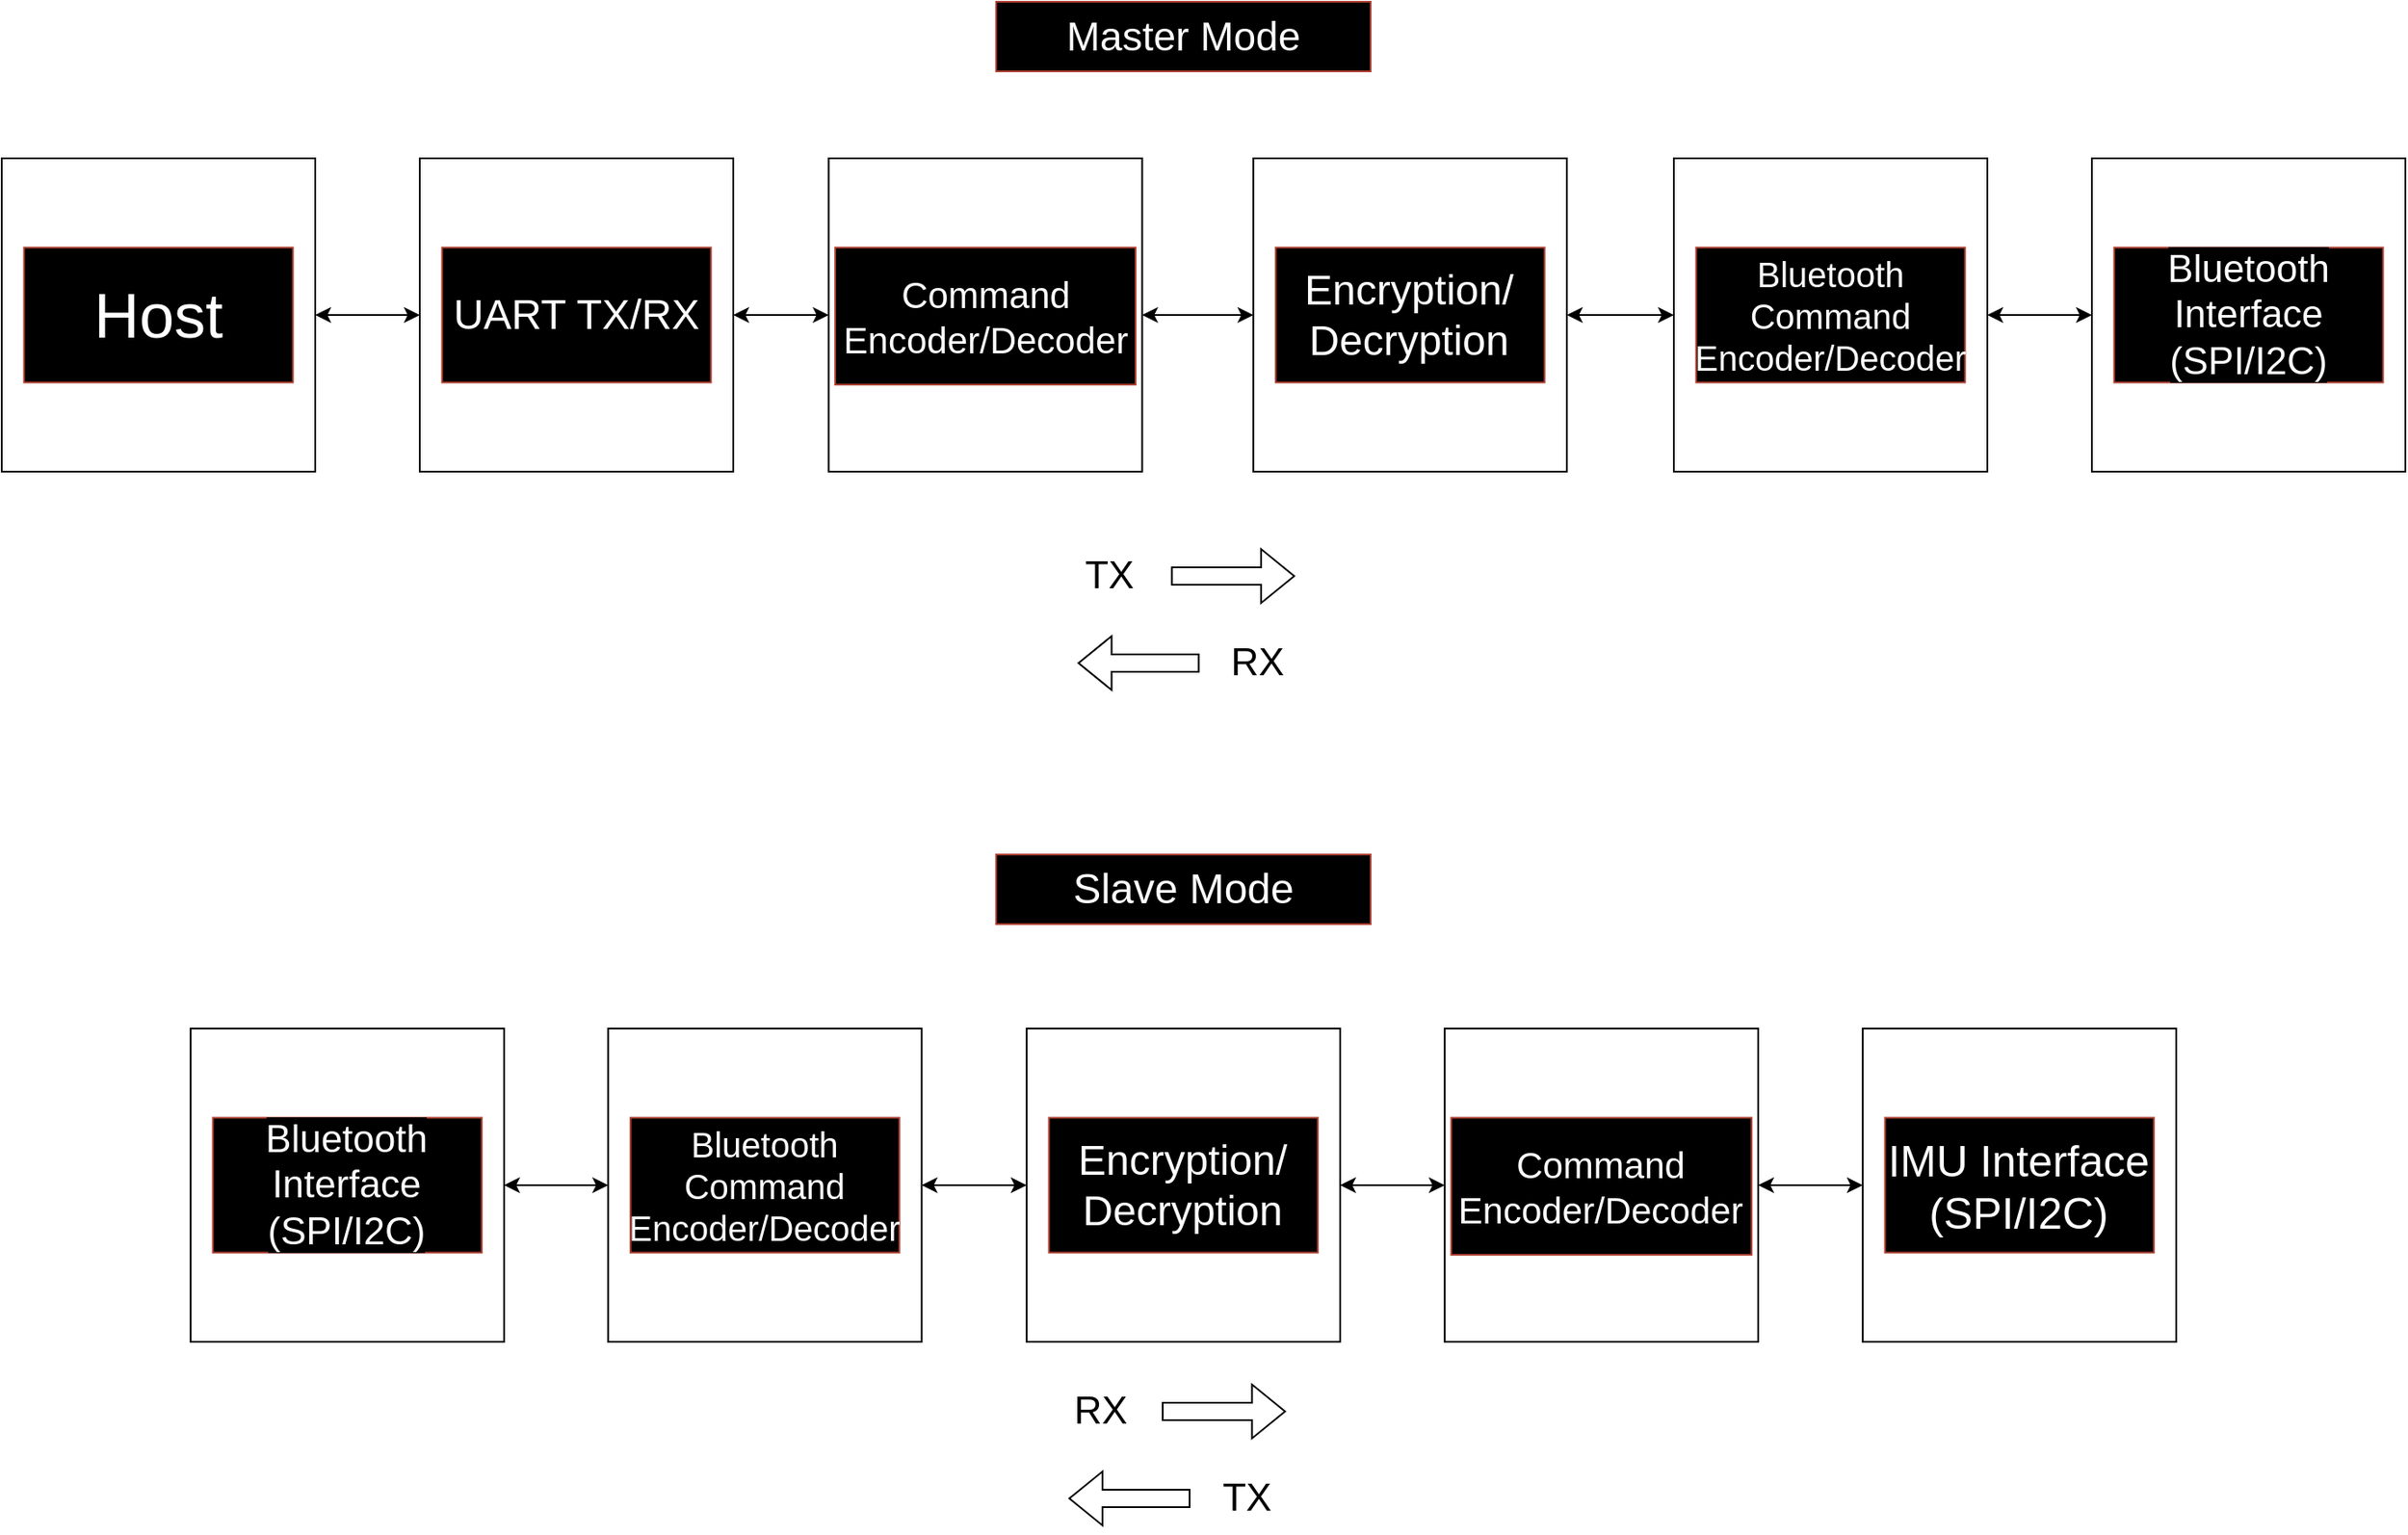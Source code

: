 <mxfile version="22.0.4" type="device">
  <diagram name="Page-1" id="IiBHPubRIJhhDQsWKsMC">
    <mxGraphModel dx="792" dy="1132" grid="1" gridSize="10" guides="1" tooltips="1" connect="1" arrows="1" fold="1" page="1" pageScale="1" pageWidth="850" pageHeight="1100" math="0" shadow="0">
      <root>
        <mxCell id="0" />
        <mxCell id="1" parent="0" />
        <mxCell id="DzXna4c_Wik_IqMQuETI-1" value="" style="whiteSpace=wrap;html=1;aspect=fixed;" parent="1" vertex="1">
          <mxGeometry x="30" y="210" width="180" height="180" as="geometry" />
        </mxCell>
        <mxCell id="DzXna4c_Wik_IqMQuETI-2" value="" style="whiteSpace=wrap;html=1;aspect=fixed;" parent="1" vertex="1">
          <mxGeometry x="748.59" y="210" width="180" height="180" as="geometry" />
        </mxCell>
        <mxCell id="DzXna4c_Wik_IqMQuETI-3" value="" style="whiteSpace=wrap;html=1;aspect=fixed;" parent="1" vertex="1">
          <mxGeometry x="270" y="210" width="180" height="180" as="geometry" />
        </mxCell>
        <mxCell id="DzXna4c_Wik_IqMQuETI-4" value="" style="whiteSpace=wrap;html=1;aspect=fixed;" parent="1" vertex="1">
          <mxGeometry x="504.75" y="210" width="180" height="180" as="geometry" />
        </mxCell>
        <mxCell id="DzXna4c_Wik_IqMQuETI-6" value="" style="whiteSpace=wrap;html=1;aspect=fixed;" parent="1" vertex="1">
          <mxGeometry x="1230" y="210" width="180" height="180" as="geometry" />
        </mxCell>
        <mxCell id="DzXna4c_Wik_IqMQuETI-7" value="" style="whiteSpace=wrap;html=1;aspect=fixed;" parent="1" vertex="1">
          <mxGeometry x="990" y="210" width="180" height="180" as="geometry" />
        </mxCell>
        <mxCell id="DzXna4c_Wik_IqMQuETI-8" value="" style="endArrow=classic;startArrow=classic;html=1;rounded=0;exitX=1;exitY=0.5;exitDx=0;exitDy=0;entryX=0;entryY=0.5;entryDx=0;entryDy=0;" parent="1" source="DzXna4c_Wik_IqMQuETI-1" target="DzXna4c_Wik_IqMQuETI-3" edge="1">
          <mxGeometry width="50" height="50" relative="1" as="geometry">
            <mxPoint x="230" y="320" as="sourcePoint" />
            <mxPoint x="240" y="330" as="targetPoint" />
          </mxGeometry>
        </mxCell>
        <mxCell id="DzXna4c_Wik_IqMQuETI-9" value="&lt;font style=&quot;background-color: rgb(0, 0, 0); font-size: 23px;&quot; color=&quot;#ffffff&quot;&gt;Master Mode&lt;/font&gt;" style="text;align=center;html=1;verticalAlign=middle;whiteSpace=wrap;rounded=0;fillColor=#000000;strokeColor=#ae4132;" parent="1" vertex="1">
          <mxGeometry x="600.92" y="120" width="215" height="40" as="geometry" />
        </mxCell>
        <mxCell id="DzXna4c_Wik_IqMQuETI-11" value="&lt;font style=&quot;background-color: rgb(0, 0, 0); font-size: 36px;&quot; color=&quot;#ffffff&quot;&gt;Host&lt;/font&gt;" style="text;align=center;html=1;verticalAlign=middle;whiteSpace=wrap;rounded=0;fillColor=#000000;strokeColor=#ae4132;fontSize=36;" parent="1" vertex="1">
          <mxGeometry x="42.81" y="261.25" width="154.37" height="77.5" as="geometry" />
        </mxCell>
        <mxCell id="DzXna4c_Wik_IqMQuETI-13" value="&lt;font style=&quot;background-color: rgb(0, 0, 0); font-size: 21px;&quot; color=&quot;#ffffff&quot;&gt;Command Encoder/Decoder&lt;/font&gt;" style="text;align=center;html=1;verticalAlign=middle;whiteSpace=wrap;rounded=0;fillColor=#000000;strokeColor=#ae4132;" parent="1" vertex="1">
          <mxGeometry x="508.53" y="261.25" width="172.43" height="78.75" as="geometry" />
        </mxCell>
        <mxCell id="DzXna4c_Wik_IqMQuETI-14" value="&lt;font style=&quot;background-color: rgb(0, 0, 0); font-size: 24px;&quot; color=&quot;#ffffff&quot;&gt;UART TX/RX&lt;/font&gt;" style="text;align=center;html=1;verticalAlign=middle;whiteSpace=wrap;rounded=0;fillColor=#000000;strokeColor=#ae4132;" parent="1" vertex="1">
          <mxGeometry x="282.81" y="261.25" width="154.37" height="77.5" as="geometry" />
        </mxCell>
        <mxCell id="DzXna4c_Wik_IqMQuETI-17" value="&lt;font style=&quot;background-color: rgb(0, 0, 0); font-size: 24px;&quot; color=&quot;#ffffff&quot;&gt;&lt;font style=&quot;font-size: 24px;&quot;&gt;Encryption/&lt;br&gt;Decryption&lt;/font&gt;&lt;br&gt;&lt;/font&gt;" style="text;align=center;html=1;verticalAlign=middle;whiteSpace=wrap;rounded=0;fillColor=#000000;strokeColor=#ae4132;" parent="1" vertex="1">
          <mxGeometry x="761.41" y="261.25" width="154.37" height="77.5" as="geometry" />
        </mxCell>
        <mxCell id="DzXna4c_Wik_IqMQuETI-18" value="&lt;font style=&quot;font-size: 20px;&quot; color=&quot;#ffffff&quot;&gt;Bluetooth Command Encoder/Decoder&lt;/font&gt;" style="text;align=center;html=1;verticalAlign=middle;whiteSpace=wrap;rounded=0;fillColor=#000000;strokeColor=#ae4132;" parent="1" vertex="1">
          <mxGeometry x="1002.81" y="261.25" width="154.37" height="77.5" as="geometry" />
        </mxCell>
        <mxCell id="DzXna4c_Wik_IqMQuETI-20" value="&lt;font style=&quot;background-color: rgb(0, 0, 0); font-size: 22px;&quot; color=&quot;#ffffff&quot;&gt;Bluetooth Interface (SPI/I2C)&lt;/font&gt;" style="text;align=center;html=1;verticalAlign=middle;whiteSpace=wrap;rounded=0;fillColor=#000000;strokeColor=#ae4132;" parent="1" vertex="1">
          <mxGeometry x="1242.81" y="261.25" width="154.37" height="77.5" as="geometry" />
        </mxCell>
        <mxCell id="DzXna4c_Wik_IqMQuETI-23" value="&lt;font style=&quot;background-color: rgb(0, 0, 0); font-size: 24px;&quot; color=&quot;#ffffff&quot;&gt;Slave Mode&lt;/font&gt;" style="text;align=center;html=1;verticalAlign=middle;whiteSpace=wrap;rounded=0;fillColor=#000000;strokeColor=#ae4132;" parent="1" vertex="1">
          <mxGeometry x="600.92" y="610" width="215" height="40" as="geometry" />
        </mxCell>
        <mxCell id="DzXna4c_Wik_IqMQuETI-27" value="" style="whiteSpace=wrap;html=1;aspect=fixed;" parent="1" vertex="1">
          <mxGeometry x="1098.43" y="710" width="180" height="180" as="geometry" />
        </mxCell>
        <mxCell id="DzXna4c_Wik_IqMQuETI-30" value="&lt;font style=&quot;background-color: rgb(0, 0, 0); font-size: 25px;&quot; color=&quot;#ffffff&quot;&gt;IMU Interface (SPI/I2C)&lt;/font&gt;" style="text;align=center;html=1;verticalAlign=middle;whiteSpace=wrap;rounded=0;fillColor=#000000;strokeColor=#ae4132;" parent="1" vertex="1">
          <mxGeometry x="1111.25" y="761.25" width="154.37" height="77.5" as="geometry" />
        </mxCell>
        <mxCell id="DzXna4c_Wik_IqMQuETI-45" value="TX" style="text;strokeColor=none;align=center;fillColor=none;html=1;verticalAlign=middle;whiteSpace=wrap;rounded=0;fontSize=22;" parent="1" vertex="1">
          <mxGeometry x="630.37" y="430" width="71.87" height="40" as="geometry" />
        </mxCell>
        <mxCell id="DzXna4c_Wik_IqMQuETI-46" value="" style="shape=flexArrow;endArrow=classic;html=1;rounded=0;" parent="1" edge="1">
          <mxGeometry width="50" height="50" relative="1" as="geometry">
            <mxPoint x="701.3" y="450" as="sourcePoint" />
            <mxPoint x="772.55" y="450" as="targetPoint" />
          </mxGeometry>
        </mxCell>
        <mxCell id="DzXna4c_Wik_IqMQuETI-48" value="RX" style="text;strokeColor=none;align=center;fillColor=none;html=1;verticalAlign=middle;whiteSpace=wrap;rounded=0;fontSize=22;" parent="1" vertex="1">
          <mxGeometry x="714.59" y="480" width="71.87" height="40" as="geometry" />
        </mxCell>
        <mxCell id="DzXna4c_Wik_IqMQuETI-49" value="" style="shape=flexArrow;endArrow=classic;html=1;rounded=0;" parent="1" edge="1">
          <mxGeometry width="50" height="50" relative="1" as="geometry">
            <mxPoint x="717.71" y="500" as="sourcePoint" />
            <mxPoint x="647.71" y="500" as="targetPoint" />
          </mxGeometry>
        </mxCell>
        <mxCell id="DzXna4c_Wik_IqMQuETI-50" value="RX" style="text;strokeColor=none;align=center;fillColor=none;html=1;verticalAlign=middle;whiteSpace=wrap;rounded=0;fontSize=22;" parent="1" vertex="1">
          <mxGeometry x="625.12" y="910" width="71.87" height="40" as="geometry" />
        </mxCell>
        <mxCell id="DzXna4c_Wik_IqMQuETI-51" value="" style="shape=flexArrow;endArrow=classic;html=1;rounded=0;" parent="1" edge="1">
          <mxGeometry width="50" height="50" relative="1" as="geometry">
            <mxPoint x="696.05" y="930" as="sourcePoint" />
            <mxPoint x="767.3" y="930" as="targetPoint" />
          </mxGeometry>
        </mxCell>
        <mxCell id="DzXna4c_Wik_IqMQuETI-52" value="TX" style="text;strokeColor=none;align=center;fillColor=none;html=1;verticalAlign=middle;whiteSpace=wrap;rounded=0;fontSize=22;" parent="1" vertex="1">
          <mxGeometry x="709.34" y="960" width="71.87" height="40" as="geometry" />
        </mxCell>
        <mxCell id="DzXna4c_Wik_IqMQuETI-53" value="" style="shape=flexArrow;endArrow=classic;html=1;rounded=0;" parent="1" edge="1">
          <mxGeometry width="50" height="50" relative="1" as="geometry">
            <mxPoint x="712.46" y="980" as="sourcePoint" />
            <mxPoint x="642.46" y="980" as="targetPoint" />
          </mxGeometry>
        </mxCell>
        <mxCell id="K-1_S2nW1a9H5zbyPy-N-1" value="" style="endArrow=classic;startArrow=classic;html=1;rounded=0;entryX=0;entryY=0.5;entryDx=0;entryDy=0;exitX=1;exitY=0.5;exitDx=0;exitDy=0;" edge="1" parent="1" source="DzXna4c_Wik_IqMQuETI-3" target="DzXna4c_Wik_IqMQuETI-4">
          <mxGeometry width="50" height="50" relative="1" as="geometry">
            <mxPoint x="480" y="320" as="sourcePoint" />
            <mxPoint x="490" y="330" as="targetPoint" />
          </mxGeometry>
        </mxCell>
        <mxCell id="K-1_S2nW1a9H5zbyPy-N-2" value="" style="endArrow=classic;startArrow=classic;html=1;rounded=0;entryX=0;entryY=0.5;entryDx=0;entryDy=0;exitX=1;exitY=0.5;exitDx=0;exitDy=0;" edge="1" parent="1" source="DzXna4c_Wik_IqMQuETI-4" target="DzXna4c_Wik_IqMQuETI-2">
          <mxGeometry width="50" height="50" relative="1" as="geometry">
            <mxPoint x="710" y="330" as="sourcePoint" />
            <mxPoint x="720" y="330" as="targetPoint" />
          </mxGeometry>
        </mxCell>
        <mxCell id="K-1_S2nW1a9H5zbyPy-N-3" value="" style="endArrow=classic;startArrow=classic;html=1;rounded=0;exitX=1;exitY=0.5;exitDx=0;exitDy=0;entryX=0;entryY=0.5;entryDx=0;entryDy=0;" edge="1" parent="1" source="DzXna4c_Wik_IqMQuETI-7" target="DzXna4c_Wik_IqMQuETI-6">
          <mxGeometry width="50" height="50" relative="1" as="geometry">
            <mxPoint x="1200" y="320" as="sourcePoint" />
            <mxPoint x="1200" y="340" as="targetPoint" />
          </mxGeometry>
        </mxCell>
        <mxCell id="K-1_S2nW1a9H5zbyPy-N-4" value="" style="endArrow=classic;startArrow=classic;html=1;rounded=0;exitX=1;exitY=0.5;exitDx=0;exitDy=0;entryX=0;entryY=0.5;entryDx=0;entryDy=0;" edge="1" parent="1" source="DzXna4c_Wik_IqMQuETI-2" target="DzXna4c_Wik_IqMQuETI-7">
          <mxGeometry width="50" height="50" relative="1" as="geometry">
            <mxPoint x="950" y="320" as="sourcePoint" />
            <mxPoint x="970" y="320" as="targetPoint" />
          </mxGeometry>
        </mxCell>
        <mxCell id="K-1_S2nW1a9H5zbyPy-N-5" value="" style="endArrow=classic;startArrow=classic;html=1;rounded=0;exitX=1;exitY=0.5;exitDx=0;exitDy=0;entryX=0;entryY=0.5;entryDx=0;entryDy=0;" edge="1" parent="1" source="K-1_S2nW1a9H5zbyPy-N-15" target="DzXna4c_Wik_IqMQuETI-27">
          <mxGeometry width="50" height="50" relative="1" as="geometry">
            <mxPoint x="1038.43" y="799.5" as="sourcePoint" />
            <mxPoint x="1098.43" y="799.5" as="targetPoint" />
          </mxGeometry>
        </mxCell>
        <mxCell id="K-1_S2nW1a9H5zbyPy-N-6" value="" style="endArrow=classic;startArrow=classic;html=1;rounded=0;exitX=1;exitY=0.5;exitDx=0;exitDy=0;entryX=0;entryY=0.5;entryDx=0;entryDy=0;" edge="1" parent="1" source="K-1_S2nW1a9H5zbyPy-N-13" target="K-1_S2nW1a9H5zbyPy-N-15">
          <mxGeometry width="50" height="50" relative="1" as="geometry">
            <mxPoint x="797.01" y="799.5" as="sourcePoint" />
            <mxPoint x="857.01" y="799.5" as="targetPoint" />
          </mxGeometry>
        </mxCell>
        <mxCell id="K-1_S2nW1a9H5zbyPy-N-7" value="" style="endArrow=classic;startArrow=classic;html=1;rounded=0;exitX=1;exitY=0.5;exitDx=0;exitDy=0;entryX=0;entryY=0.5;entryDx=0;entryDy=0;" edge="1" parent="1" source="K-1_S2nW1a9H5zbyPy-N-11" target="K-1_S2nW1a9H5zbyPy-N-13">
          <mxGeometry width="50" height="50" relative="1" as="geometry">
            <mxPoint x="558.17" y="799.5" as="sourcePoint" />
            <mxPoint x="618.17" y="799.5" as="targetPoint" />
          </mxGeometry>
        </mxCell>
        <mxCell id="K-1_S2nW1a9H5zbyPy-N-8" value="" style="endArrow=classic;startArrow=classic;html=1;rounded=0;exitX=1;exitY=0.5;exitDx=0;exitDy=0;entryX=0;entryY=0.5;entryDx=0;entryDy=0;" edge="1" parent="1" source="K-1_S2nW1a9H5zbyPy-N-9" target="K-1_S2nW1a9H5zbyPy-N-11">
          <mxGeometry width="50" height="50" relative="1" as="geometry">
            <mxPoint x="318.17" y="799.5" as="sourcePoint" />
            <mxPoint x="378.17" y="799.5" as="targetPoint" />
          </mxGeometry>
        </mxCell>
        <mxCell id="K-1_S2nW1a9H5zbyPy-N-9" value="" style="whiteSpace=wrap;html=1;aspect=fixed;" vertex="1" parent="1">
          <mxGeometry x="138.42" y="710" width="180" height="180" as="geometry" />
        </mxCell>
        <mxCell id="K-1_S2nW1a9H5zbyPy-N-10" value="&lt;font style=&quot;background-color: rgb(0, 0, 0); font-size: 22px;&quot; color=&quot;#ffffff&quot;&gt;Bluetooth Interface (SPI/I2C)&lt;/font&gt;" style="text;align=center;html=1;verticalAlign=middle;whiteSpace=wrap;rounded=0;fillColor=#000000;strokeColor=#ae4132;" vertex="1" parent="1">
          <mxGeometry x="151.23" y="761.25" width="154.37" height="77.5" as="geometry" />
        </mxCell>
        <mxCell id="K-1_S2nW1a9H5zbyPy-N-11" value="" style="whiteSpace=wrap;html=1;aspect=fixed;" vertex="1" parent="1">
          <mxGeometry x="378.17" y="710" width="180" height="180" as="geometry" />
        </mxCell>
        <mxCell id="K-1_S2nW1a9H5zbyPy-N-12" value="&lt;font style=&quot;font-size: 20px;&quot; color=&quot;#ffffff&quot;&gt;Bluetooth Command Encoder/Decoder&lt;/font&gt;" style="text;align=center;html=1;verticalAlign=middle;whiteSpace=wrap;rounded=0;fillColor=#000000;strokeColor=#ae4132;" vertex="1" parent="1">
          <mxGeometry x="390.98" y="761.25" width="154.37" height="77.5" as="geometry" />
        </mxCell>
        <mxCell id="K-1_S2nW1a9H5zbyPy-N-13" value="" style="whiteSpace=wrap;html=1;aspect=fixed;" vertex="1" parent="1">
          <mxGeometry x="618.42" y="710" width="180" height="180" as="geometry" />
        </mxCell>
        <mxCell id="K-1_S2nW1a9H5zbyPy-N-14" value="&lt;font style=&quot;background-color: rgb(0, 0, 0); font-size: 24px;&quot; color=&quot;#ffffff&quot;&gt;&lt;font style=&quot;font-size: 24px;&quot;&gt;Encryption/&lt;br&gt;Decryption&lt;/font&gt;&lt;br&gt;&lt;/font&gt;" style="text;align=center;html=1;verticalAlign=middle;whiteSpace=wrap;rounded=0;fillColor=#000000;strokeColor=#ae4132;" vertex="1" parent="1">
          <mxGeometry x="631.24" y="761.25" width="154.37" height="77.5" as="geometry" />
        </mxCell>
        <mxCell id="K-1_S2nW1a9H5zbyPy-N-15" value="" style="whiteSpace=wrap;html=1;aspect=fixed;" vertex="1" parent="1">
          <mxGeometry x="858.42" y="710" width="180" height="180" as="geometry" />
        </mxCell>
        <mxCell id="K-1_S2nW1a9H5zbyPy-N-16" value="&lt;font style=&quot;background-color: rgb(0, 0, 0); font-size: 21px;&quot; color=&quot;#ffffff&quot;&gt;Command Encoder/Decoder&lt;/font&gt;" style="text;align=center;html=1;verticalAlign=middle;whiteSpace=wrap;rounded=0;fillColor=#000000;strokeColor=#ae4132;" vertex="1" parent="1">
          <mxGeometry x="862.21" y="761.25" width="172.43" height="78.75" as="geometry" />
        </mxCell>
      </root>
    </mxGraphModel>
  </diagram>
</mxfile>
